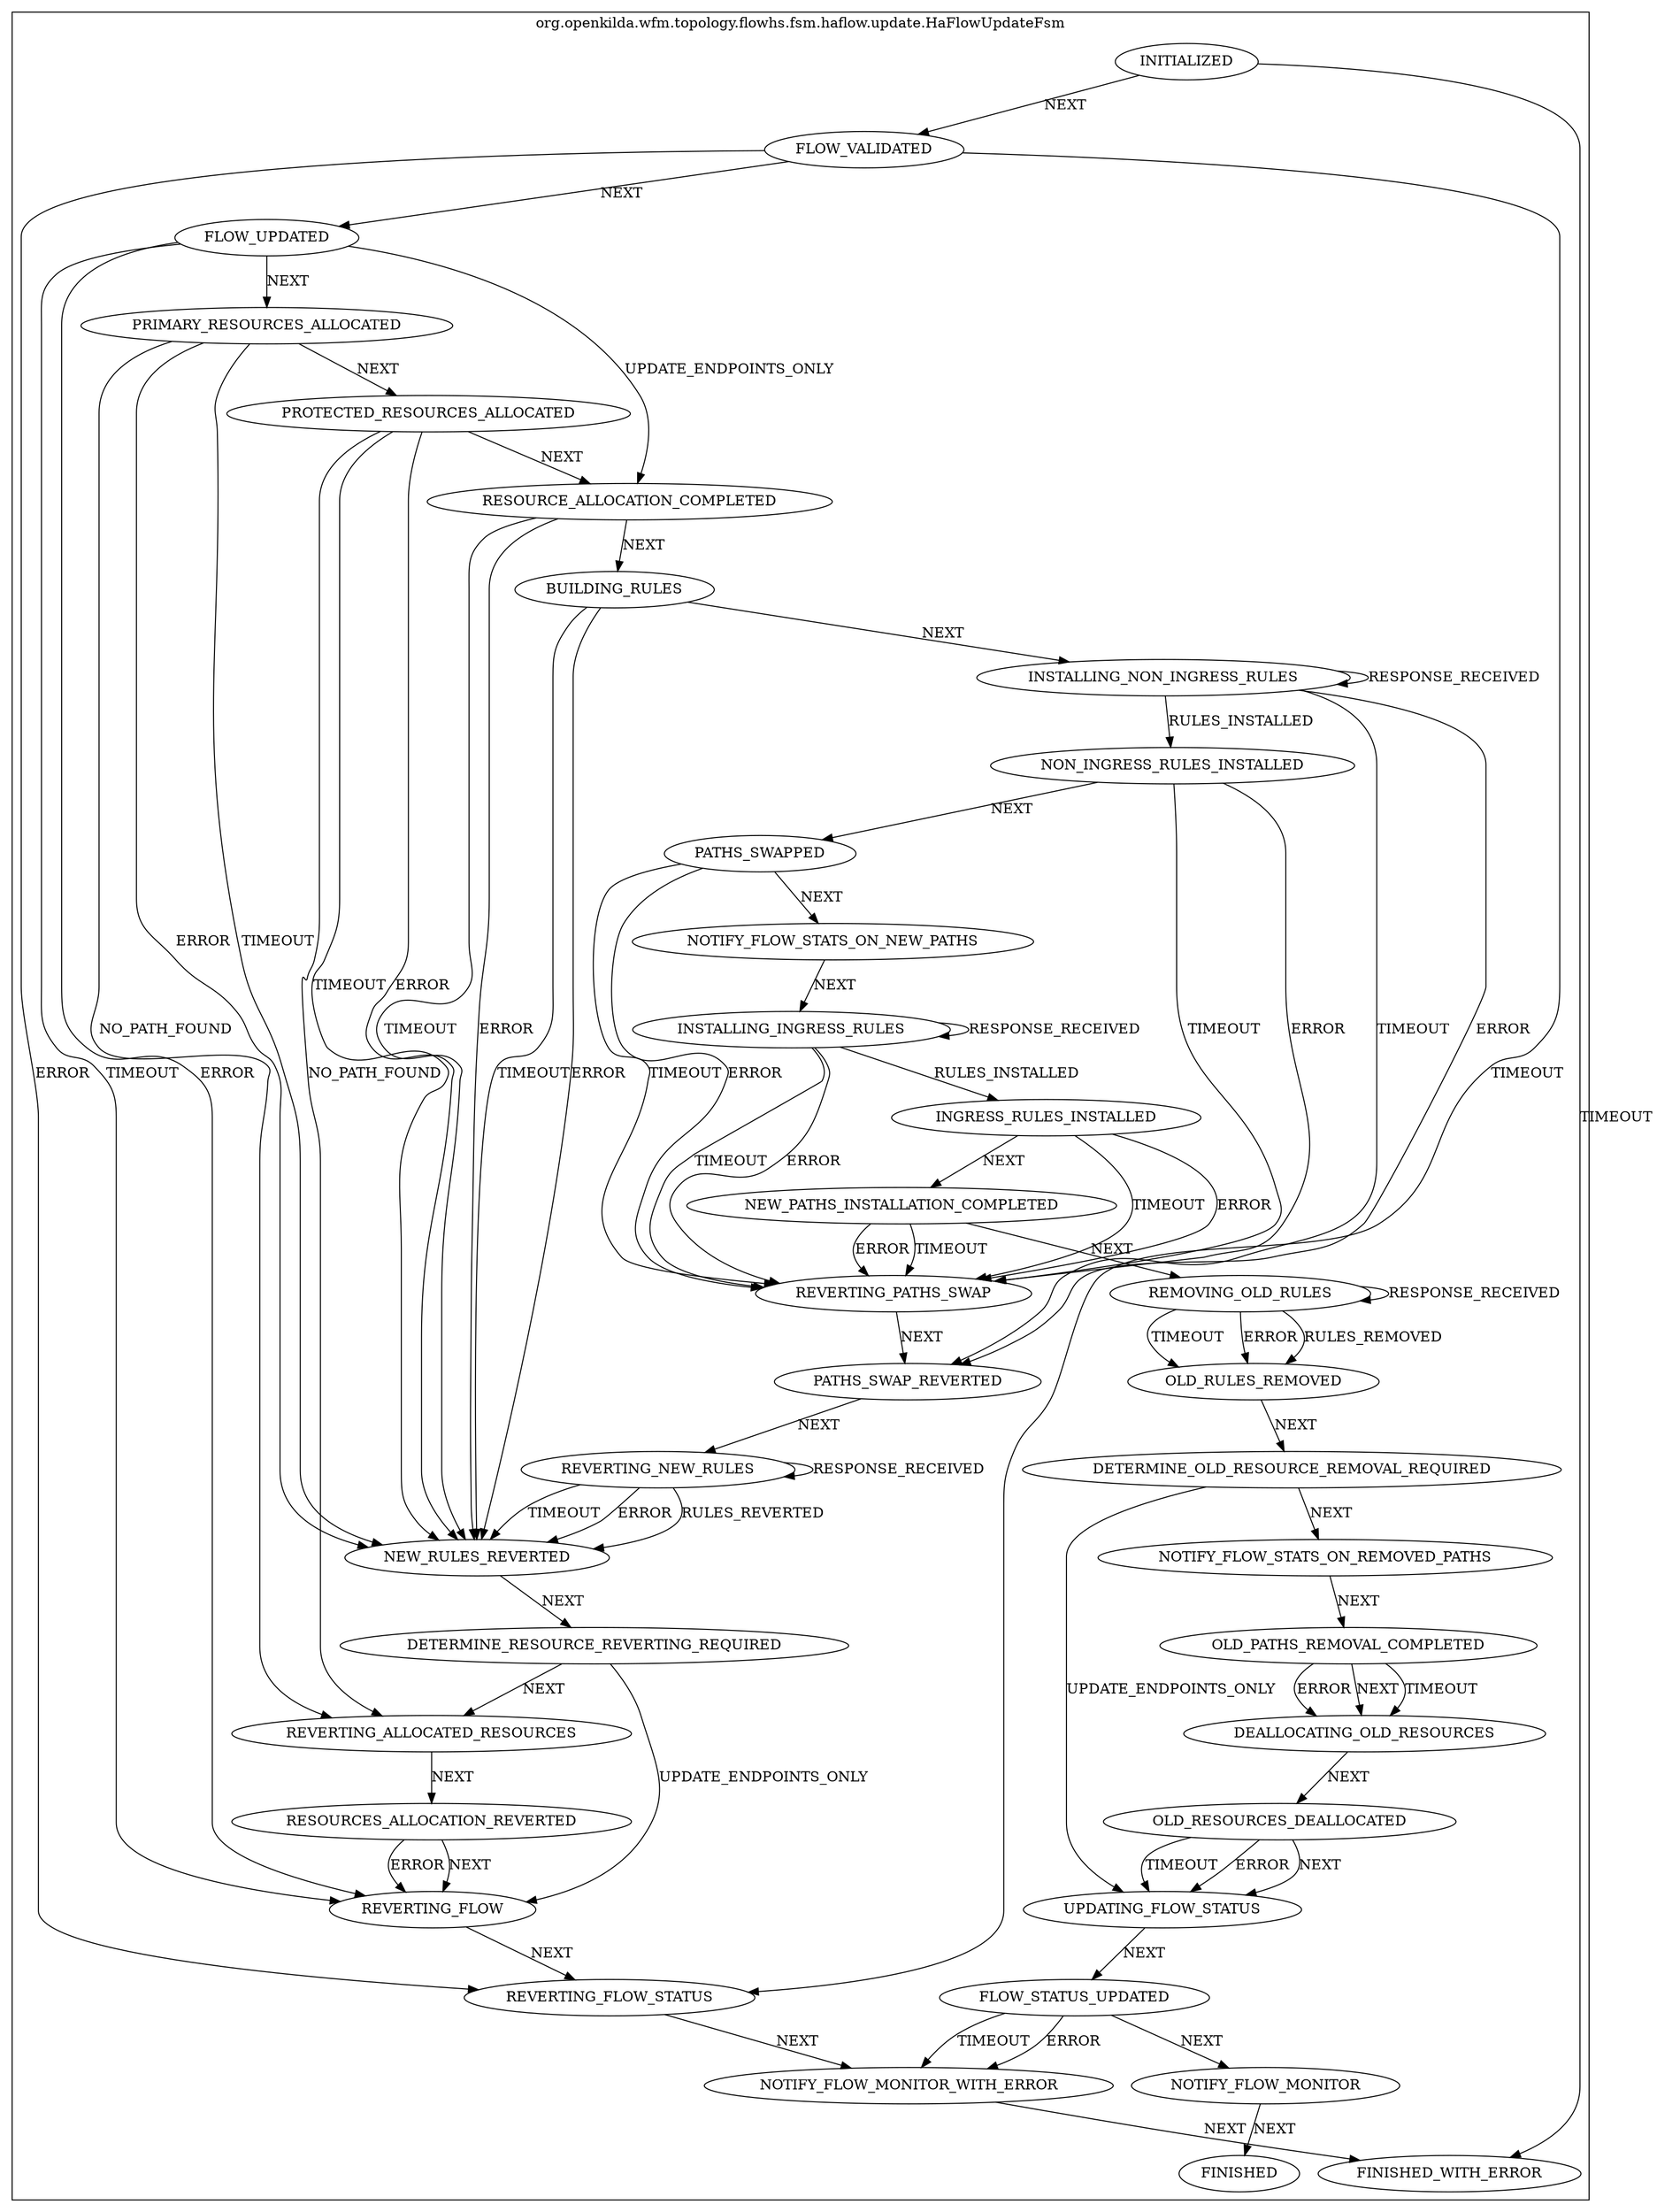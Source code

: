 digraph {
compound=true;
subgraph cluster_StateMachine {
label="org.openkilda.wfm.topology.flowhs.fsm.haflow.update.HaFlowUpdateFsm";
INSTALLING_INGRESS_RULES [label="INSTALLING_INGRESS_RULES"];
NOTIFY_FLOW_STATS_ON_NEW_PATHS [label="NOTIFY_FLOW_STATS_ON_NEW_PATHS"];
FINISHED [label="FINISHED"];
FLOW_VALIDATED [label="FLOW_VALIDATED"];
DETERMINE_RESOURCE_REVERTING_REQUIRED [label="DETERMINE_RESOURCE_REVERTING_REQUIRED"];
FLOW_UPDATED [label="FLOW_UPDATED"];
UPDATING_FLOW_STATUS [label="UPDATING_FLOW_STATUS"];
DETERMINE_OLD_RESOURCE_REMOVAL_REQUIRED [label="DETERMINE_OLD_RESOURCE_REMOVAL_REQUIRED"];
REVERTING_NEW_RULES [label="REVERTING_NEW_RULES"];
INSTALLING_NON_INGRESS_RULES [label="INSTALLING_NON_INGRESS_RULES"];
OLD_PATHS_REMOVAL_COMPLETED [label="OLD_PATHS_REMOVAL_COMPLETED"];
OLD_RESOURCES_DEALLOCATED [label="OLD_RESOURCES_DEALLOCATED"];
NOTIFY_FLOW_MONITOR_WITH_ERROR [label="NOTIFY_FLOW_MONITOR_WITH_ERROR"];
REMOVING_OLD_RULES [label="REMOVING_OLD_RULES"];
PATHS_SWAP_REVERTED [label="PATHS_SWAP_REVERTED"];
FLOW_STATUS_UPDATED [label="FLOW_STATUS_UPDATED"];
BUILDING_RULES [label="BUILDING_RULES"];
DEALLOCATING_OLD_RESOURCES [label="DEALLOCATING_OLD_RESOURCES"];
NEW_PATHS_INSTALLATION_COMPLETED [label="NEW_PATHS_INSTALLATION_COMPLETED"];
PRIMARY_RESOURCES_ALLOCATED [label="PRIMARY_RESOURCES_ALLOCATED"];
RESOURCE_ALLOCATION_COMPLETED [label="RESOURCE_ALLOCATION_COMPLETED"];
REVERTING_FLOW [label="REVERTING_FLOW"];
NON_INGRESS_RULES_INSTALLED [label="NON_INGRESS_RULES_INSTALLED"];
PATHS_SWAPPED [label="PATHS_SWAPPED"];
REVERTING_FLOW_STATUS [label="REVERTING_FLOW_STATUS"];
PROTECTED_RESOURCES_ALLOCATED [label="PROTECTED_RESOURCES_ALLOCATED"];
OLD_RULES_REMOVED [label="OLD_RULES_REMOVED"];
RESOURCES_ALLOCATION_REVERTED [label="RESOURCES_ALLOCATION_REVERTED"];
NEW_RULES_REVERTED [label="NEW_RULES_REVERTED"];
INGRESS_RULES_INSTALLED [label="INGRESS_RULES_INSTALLED"];
NOTIFY_FLOW_MONITOR [label="NOTIFY_FLOW_MONITOR"];
REVERTING_ALLOCATED_RESOURCES [label="REVERTING_ALLOCATED_RESOURCES"];
INITIALIZED [label="INITIALIZED"];
NOTIFY_FLOW_STATS_ON_REMOVED_PATHS [label="NOTIFY_FLOW_STATS_ON_REMOVED_PATHS"];
FINISHED_WITH_ERROR [label="FINISHED_WITH_ERROR"];
REVERTING_PATHS_SWAP [label="REVERTING_PATHS_SWAP"];

INSTALLING_INGRESS_RULES -> INSTALLING_INGRESS_RULES [ label="RESPONSE_RECEIVED"];
INSTALLING_INGRESS_RULES -> INGRESS_RULES_INSTALLED [ label="RULES_INSTALLED"];
INSTALLING_INGRESS_RULES -> REVERTING_PATHS_SWAP [ label="TIMEOUT"];
INSTALLING_INGRESS_RULES -> REVERTING_PATHS_SWAP [ label="ERROR"];
NOTIFY_FLOW_STATS_ON_NEW_PATHS -> INSTALLING_INGRESS_RULES [ label="NEXT"];
FLOW_VALIDATED -> FLOW_UPDATED [ label="NEXT"];
FLOW_VALIDATED -> REVERTING_FLOW_STATUS [ label="TIMEOUT"];
FLOW_VALIDATED -> REVERTING_FLOW_STATUS [ label="ERROR"];
DETERMINE_RESOURCE_REVERTING_REQUIRED -> REVERTING_ALLOCATED_RESOURCES [ label="NEXT"];
DETERMINE_RESOURCE_REVERTING_REQUIRED -> REVERTING_FLOW [ label="UPDATE_ENDPOINTS_ONLY"];
FLOW_UPDATED -> PRIMARY_RESOURCES_ALLOCATED [ label="NEXT"];
FLOW_UPDATED -> REVERTING_FLOW [ label="TIMEOUT"];
FLOW_UPDATED -> REVERTING_FLOW [ label="ERROR"];
FLOW_UPDATED -> RESOURCE_ALLOCATION_COMPLETED [ label="UPDATE_ENDPOINTS_ONLY"];
UPDATING_FLOW_STATUS -> FLOW_STATUS_UPDATED [ label="NEXT"];
DETERMINE_OLD_RESOURCE_REMOVAL_REQUIRED -> NOTIFY_FLOW_STATS_ON_REMOVED_PATHS [ label="NEXT"];
DETERMINE_OLD_RESOURCE_REMOVAL_REQUIRED -> UPDATING_FLOW_STATUS [ label="UPDATE_ENDPOINTS_ONLY"];
REVERTING_NEW_RULES -> REVERTING_NEW_RULES [ label="RESPONSE_RECEIVED"];
REVERTING_NEW_RULES -> NEW_RULES_REVERTED [ label="RULES_REVERTED"];
REVERTING_NEW_RULES -> NEW_RULES_REVERTED [ label="TIMEOUT"];
REVERTING_NEW_RULES -> NEW_RULES_REVERTED [ label="ERROR"];
INSTALLING_NON_INGRESS_RULES -> INSTALLING_NON_INGRESS_RULES [ label="RESPONSE_RECEIVED"];
INSTALLING_NON_INGRESS_RULES -> NON_INGRESS_RULES_INSTALLED [ label="RULES_INSTALLED"];
INSTALLING_NON_INGRESS_RULES -> PATHS_SWAP_REVERTED [ label="TIMEOUT"];
INSTALLING_NON_INGRESS_RULES -> PATHS_SWAP_REVERTED [ label="ERROR"];
OLD_PATHS_REMOVAL_COMPLETED -> DEALLOCATING_OLD_RESOURCES [ label="NEXT"];
OLD_PATHS_REMOVAL_COMPLETED -> DEALLOCATING_OLD_RESOURCES [ label="TIMEOUT"];
OLD_PATHS_REMOVAL_COMPLETED -> DEALLOCATING_OLD_RESOURCES [ label="ERROR"];
OLD_RESOURCES_DEALLOCATED -> UPDATING_FLOW_STATUS [ label="NEXT"];
OLD_RESOURCES_DEALLOCATED -> UPDATING_FLOW_STATUS [ label="TIMEOUT"];
OLD_RESOURCES_DEALLOCATED -> UPDATING_FLOW_STATUS [ label="ERROR"];
NOTIFY_FLOW_MONITOR_WITH_ERROR -> FINISHED_WITH_ERROR [ label="NEXT"];
REMOVING_OLD_RULES -> REMOVING_OLD_RULES [ label="RESPONSE_RECEIVED"];
REMOVING_OLD_RULES -> OLD_RULES_REMOVED [ label="RULES_REMOVED"];
REMOVING_OLD_RULES -> OLD_RULES_REMOVED [ label="TIMEOUT"];
REMOVING_OLD_RULES -> OLD_RULES_REMOVED [ label="ERROR"];
PATHS_SWAP_REVERTED -> REVERTING_NEW_RULES [ label="NEXT"];
FLOW_STATUS_UPDATED -> NOTIFY_FLOW_MONITOR [ label="NEXT"];
FLOW_STATUS_UPDATED -> NOTIFY_FLOW_MONITOR_WITH_ERROR [ label="TIMEOUT"];
FLOW_STATUS_UPDATED -> NOTIFY_FLOW_MONITOR_WITH_ERROR [ label="ERROR"];
BUILDING_RULES -> INSTALLING_NON_INGRESS_RULES [ label="NEXT"];
BUILDING_RULES -> NEW_RULES_REVERTED [ label="TIMEOUT"];
BUILDING_RULES -> NEW_RULES_REVERTED [ label="ERROR"];
DEALLOCATING_OLD_RESOURCES -> OLD_RESOURCES_DEALLOCATED [ label="NEXT"];
NEW_PATHS_INSTALLATION_COMPLETED -> REMOVING_OLD_RULES [ label="NEXT"];
NEW_PATHS_INSTALLATION_COMPLETED -> REVERTING_PATHS_SWAP [ label="TIMEOUT"];
NEW_PATHS_INSTALLATION_COMPLETED -> REVERTING_PATHS_SWAP [ label="ERROR"];
PRIMARY_RESOURCES_ALLOCATED -> PROTECTED_RESOURCES_ALLOCATED [ label="NEXT"];
PRIMARY_RESOURCES_ALLOCATED -> NEW_RULES_REVERTED [ label="TIMEOUT"];
PRIMARY_RESOURCES_ALLOCATED -> NEW_RULES_REVERTED [ label="ERROR"];
PRIMARY_RESOURCES_ALLOCATED -> REVERTING_ALLOCATED_RESOURCES [ label="NO_PATH_FOUND"];
RESOURCE_ALLOCATION_COMPLETED -> BUILDING_RULES [ label="NEXT"];
RESOURCE_ALLOCATION_COMPLETED -> NEW_RULES_REVERTED [ label="TIMEOUT"];
RESOURCE_ALLOCATION_COMPLETED -> NEW_RULES_REVERTED [ label="ERROR"];
REVERTING_FLOW -> REVERTING_FLOW_STATUS [ label="NEXT"];
NON_INGRESS_RULES_INSTALLED -> PATHS_SWAPPED [ label="NEXT"];
NON_INGRESS_RULES_INSTALLED -> REVERTING_PATHS_SWAP [ label="TIMEOUT"];
NON_INGRESS_RULES_INSTALLED -> REVERTING_PATHS_SWAP [ label="ERROR"];
PATHS_SWAPPED -> NOTIFY_FLOW_STATS_ON_NEW_PATHS [ label="NEXT"];
PATHS_SWAPPED -> REVERTING_PATHS_SWAP [ label="TIMEOUT"];
PATHS_SWAPPED -> REVERTING_PATHS_SWAP [ label="ERROR"];
REVERTING_FLOW_STATUS -> NOTIFY_FLOW_MONITOR_WITH_ERROR [ label="NEXT"];
PROTECTED_RESOURCES_ALLOCATED -> RESOURCE_ALLOCATION_COMPLETED [ label="NEXT"];
PROTECTED_RESOURCES_ALLOCATED -> NEW_RULES_REVERTED [ label="TIMEOUT"];
PROTECTED_RESOURCES_ALLOCATED -> NEW_RULES_REVERTED [ label="ERROR"];
PROTECTED_RESOURCES_ALLOCATED -> REVERTING_ALLOCATED_RESOURCES [ label="NO_PATH_FOUND"];
OLD_RULES_REMOVED -> DETERMINE_OLD_RESOURCE_REMOVAL_REQUIRED [ label="NEXT"];
RESOURCES_ALLOCATION_REVERTED -> REVERTING_FLOW [ label="NEXT"];
RESOURCES_ALLOCATION_REVERTED -> REVERTING_FLOW [ label="ERROR"];
NEW_RULES_REVERTED -> DETERMINE_RESOURCE_REVERTING_REQUIRED [ label="NEXT"];
INGRESS_RULES_INSTALLED -> NEW_PATHS_INSTALLATION_COMPLETED [ label="NEXT"];
INGRESS_RULES_INSTALLED -> REVERTING_PATHS_SWAP [ label="TIMEOUT"];
INGRESS_RULES_INSTALLED -> REVERTING_PATHS_SWAP [ label="ERROR"];
NOTIFY_FLOW_MONITOR -> FINISHED [ label="NEXT"];
REVERTING_ALLOCATED_RESOURCES -> RESOURCES_ALLOCATION_REVERTED [ label="NEXT"];
INITIALIZED -> FLOW_VALIDATED [ label="NEXT"];
INITIALIZED -> FINISHED_WITH_ERROR [ label="TIMEOUT"];
NOTIFY_FLOW_STATS_ON_REMOVED_PATHS -> OLD_PATHS_REMOVAL_COMPLETED [ label="NEXT"];
REVERTING_PATHS_SWAP -> PATHS_SWAP_REVERTED [ label="NEXT"];}}
